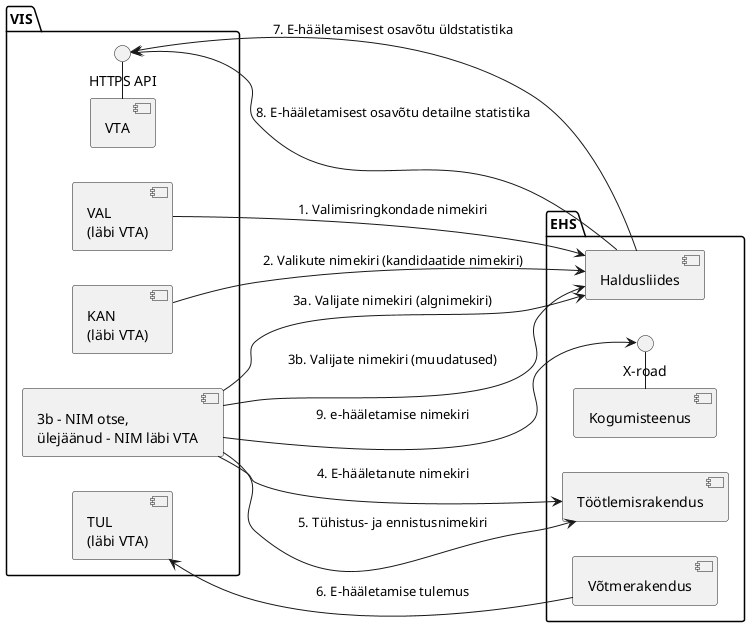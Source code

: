 @startuml

left to right direction

package VIS {

  component "VAL\n(läbi VTA)" as VAL {
  }

  component "KAN\n(läbi VTA)" as KAN {
  }

  component "3b - NIM otse,\nülejäänud - NIM läbi VTA" as NIM {
  }

  component "TUL\n(läbi VTA)" as TUL {
  }

  () "HTTPS API" as i_vta


  component "VTA" as VTA {

  }

  component "NIM" as NIM {
  }


}



package EHS {

  component "Haldusliides" as haldus

  () "X-road" as i_xroad

  component "Kogumisteenus" as collector

  component "Töötlemisrakendus" as processor

  component "Võtmerakendus" as key

}


VAL --> haldus: 1. Valimisringkondade nimekiri
KAN --> haldus: 2. Valikute nimekiri (kandidaatide nimekiri)

NIM --> haldus: 3a. Valijate nimekiri (algnimekiri)
NIM --> haldus: 3b. Valijate nimekiri (muudatused)
NIM --> processor: 4. E-hääletanute nimekiri
NIM --> processor: 5. Tühistus- ja ennistusnimekiri


TUL <-- key: 6. E-hääletamise tulemus

VTA - i_vta

i_vta <-- haldus: 7. E-hääletamisest osavõtu üldstatistika

i_vta <-- haldus: 8. E-hääletamisest osavõtu detailne statistika


NIM --> i_xroad: 9. e-hääletamise nimekiri
collector - i_xroad




@enduml
